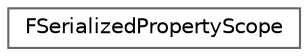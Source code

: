 digraph "Graphical Class Hierarchy"
{
 // INTERACTIVE_SVG=YES
 // LATEX_PDF_SIZE
  bgcolor="transparent";
  edge [fontname=Helvetica,fontsize=10,labelfontname=Helvetica,labelfontsize=10];
  node [fontname=Helvetica,fontsize=10,shape=box,height=0.2,width=0.4];
  rankdir="LR";
  Node0 [id="Node000000",label="FSerializedPropertyScope",height=0.2,width=0.4,color="grey40", fillcolor="white", style="filled",URL="$db/d1a/classFSerializedPropertyScope.html",tooltip="Helper class to set and restore serialized property on an archive."];
}
